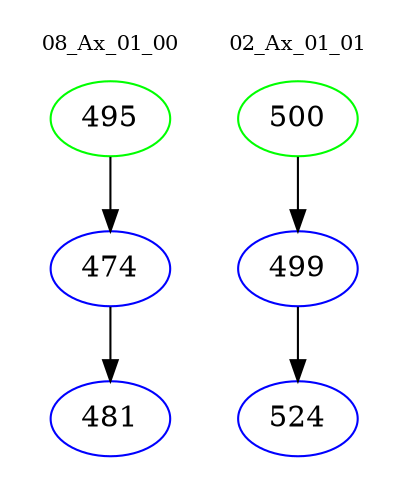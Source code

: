 digraph{
subgraph cluster_0 {
color = white
label = "08_Ax_01_00";
fontsize=10;
T0_495 [label="495", color="green"]
T0_495 -> T0_474 [color="black"]
T0_474 [label="474", color="blue"]
T0_474 -> T0_481 [color="black"]
T0_481 [label="481", color="blue"]
}
subgraph cluster_1 {
color = white
label = "02_Ax_01_01";
fontsize=10;
T1_500 [label="500", color="green"]
T1_500 -> T1_499 [color="black"]
T1_499 [label="499", color="blue"]
T1_499 -> T1_524 [color="black"]
T1_524 [label="524", color="blue"]
}
}

